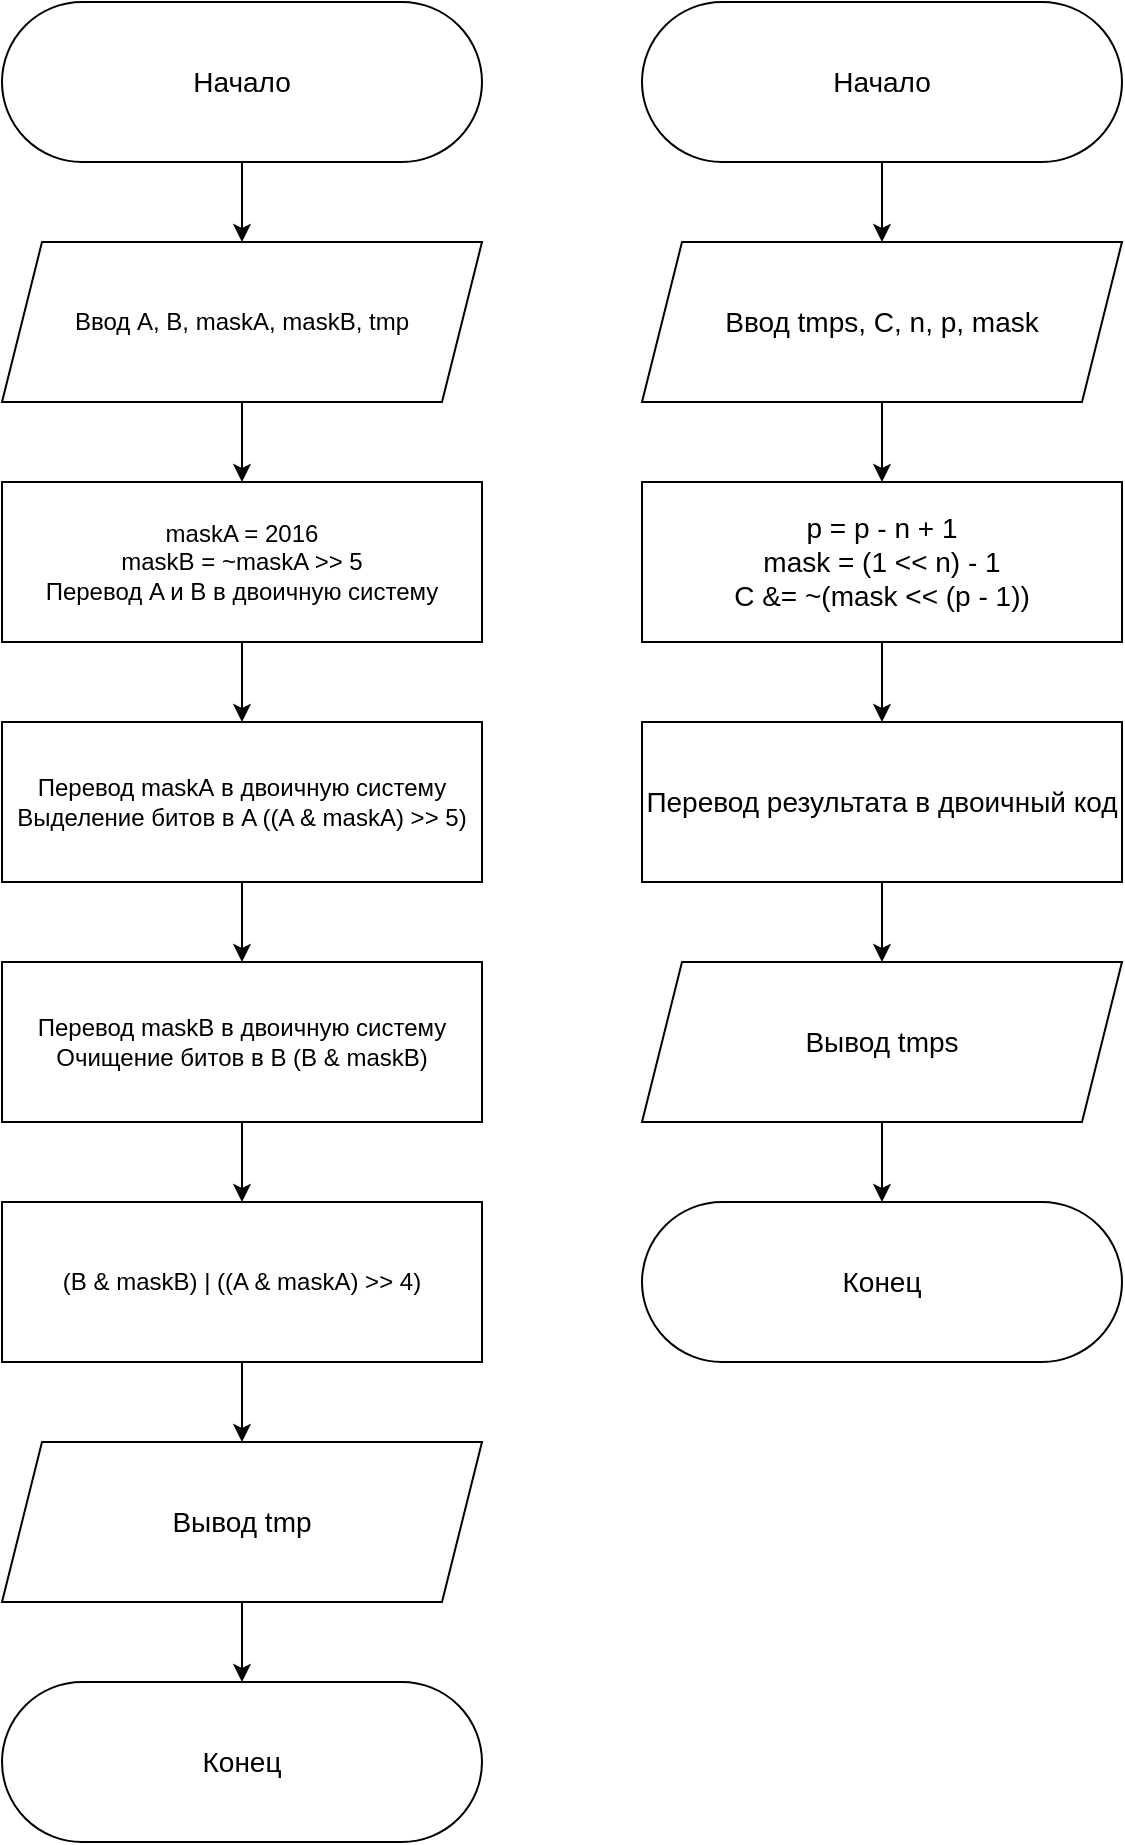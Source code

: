 <mxfile version="20.3.0" type="device"><diagram id="vWL9eim-frZXOjCHm17p" name="Страница 1"><mxGraphModel dx="1826" dy="927" grid="1" gridSize="10" guides="1" tooltips="1" connect="1" arrows="1" fold="1" page="0" pageScale="1" pageWidth="827" pageHeight="1169" math="0" shadow="0"><root><mxCell id="0"/><mxCell id="1" parent="0"/><mxCell id="4rUpFtlZovWJh3oKUx_g-10" style="edgeStyle=orthogonalEdgeStyle;rounded=0;orthogonalLoop=1;jettySize=auto;html=1;exitX=0.5;exitY=1;exitDx=0;exitDy=0;entryX=0.5;entryY=0;entryDx=0;entryDy=0;fontSize=12;" edge="1" parent="1" source="4rUpFtlZovWJh3oKUx_g-1" target="4rUpFtlZovWJh3oKUx_g-2"><mxGeometry relative="1" as="geometry"/></mxCell><mxCell id="4rUpFtlZovWJh3oKUx_g-1" value="Начало" style="rounded=1;whiteSpace=wrap;html=1;arcSize=50;fontSize=14;" vertex="1" parent="1"><mxGeometry y="40" width="240" height="80" as="geometry"/></mxCell><mxCell id="4rUpFtlZovWJh3oKUx_g-11" style="edgeStyle=orthogonalEdgeStyle;rounded=0;orthogonalLoop=1;jettySize=auto;html=1;exitX=0.5;exitY=1;exitDx=0;exitDy=0;entryX=0.5;entryY=0;entryDx=0;entryDy=0;fontSize=12;" edge="1" parent="1" source="4rUpFtlZovWJh3oKUx_g-2" target="4rUpFtlZovWJh3oKUx_g-3"><mxGeometry relative="1" as="geometry"/></mxCell><mxCell id="4rUpFtlZovWJh3oKUx_g-2" value="Ввод A, B, maskA, maskB, tmp" style="shape=parallelogram;perimeter=parallelogramPerimeter;whiteSpace=wrap;html=1;fixedSize=1;fontSize=12;" vertex="1" parent="1"><mxGeometry y="160" width="240" height="80" as="geometry"/></mxCell><mxCell id="4rUpFtlZovWJh3oKUx_g-12" style="edgeStyle=orthogonalEdgeStyle;rounded=0;orthogonalLoop=1;jettySize=auto;html=1;exitX=0.5;exitY=1;exitDx=0;exitDy=0;entryX=0.5;entryY=0;entryDx=0;entryDy=0;fontSize=12;" edge="1" parent="1" source="4rUpFtlZovWJh3oKUx_g-3" target="4rUpFtlZovWJh3oKUx_g-5"><mxGeometry relative="1" as="geometry"/></mxCell><mxCell id="4rUpFtlZovWJh3oKUx_g-3" value="maskA = 2016&lt;br style=&quot;font-size: 12px;&quot;&gt;maskB = ~maskA &amp;gt;&amp;gt; 5&lt;br style=&quot;font-size: 12px;&quot;&gt;Перевод A и B в двоичную систему" style="rounded=0;whiteSpace=wrap;html=1;fontSize=12;" vertex="1" parent="1"><mxGeometry y="280" width="240" height="80" as="geometry"/></mxCell><mxCell id="4rUpFtlZovWJh3oKUx_g-13" style="edgeStyle=orthogonalEdgeStyle;rounded=0;orthogonalLoop=1;jettySize=auto;html=1;exitX=0.5;exitY=1;exitDx=0;exitDy=0;entryX=0.5;entryY=0;entryDx=0;entryDy=0;fontSize=12;" edge="1" parent="1" source="4rUpFtlZovWJh3oKUx_g-5" target="4rUpFtlZovWJh3oKUx_g-6"><mxGeometry relative="1" as="geometry"/></mxCell><mxCell id="4rUpFtlZovWJh3oKUx_g-5" value="Перевод&amp;nbsp;maskA&amp;nbsp;в двоичную систему&lt;br style=&quot;font-size: 12px;&quot;&gt;Выделение битов в A ((A &amp;amp; maskA) &amp;gt;&amp;gt; 5)" style="rounded=0;whiteSpace=wrap;html=1;fontSize=12;" vertex="1" parent="1"><mxGeometry y="400" width="240" height="80" as="geometry"/></mxCell><mxCell id="4rUpFtlZovWJh3oKUx_g-14" style="edgeStyle=orthogonalEdgeStyle;rounded=0;orthogonalLoop=1;jettySize=auto;html=1;exitX=0.5;exitY=1;exitDx=0;exitDy=0;entryX=0.5;entryY=0;entryDx=0;entryDy=0;fontSize=12;" edge="1" parent="1" source="4rUpFtlZovWJh3oKUx_g-6" target="4rUpFtlZovWJh3oKUx_g-7"><mxGeometry relative="1" as="geometry"/></mxCell><mxCell id="4rUpFtlZovWJh3oKUx_g-6" value="Перевод&amp;nbsp;maskB в двоичную систему&lt;br style=&quot;font-size: 12px;&quot;&gt;Очищение битов в B (B &amp;amp; maskB)" style="rounded=0;whiteSpace=wrap;html=1;fontSize=12;" vertex="1" parent="1"><mxGeometry y="520" width="240" height="80" as="geometry"/></mxCell><mxCell id="4rUpFtlZovWJh3oKUx_g-15" style="edgeStyle=orthogonalEdgeStyle;rounded=0;orthogonalLoop=1;jettySize=auto;html=1;exitX=0.5;exitY=1;exitDx=0;exitDy=0;entryX=0.5;entryY=0;entryDx=0;entryDy=0;fontSize=12;" edge="1" parent="1" source="4rUpFtlZovWJh3oKUx_g-7" target="4rUpFtlZovWJh3oKUx_g-8"><mxGeometry relative="1" as="geometry"/></mxCell><mxCell id="4rUpFtlZovWJh3oKUx_g-7" value="(B &amp;amp; maskB) | ((A &amp;amp; maskA) &amp;gt;&amp;gt; 4)" style="rounded=0;whiteSpace=wrap;html=1;fontSize=12;" vertex="1" parent="1"><mxGeometry y="640" width="240" height="80" as="geometry"/></mxCell><mxCell id="4rUpFtlZovWJh3oKUx_g-16" style="edgeStyle=orthogonalEdgeStyle;rounded=0;orthogonalLoop=1;jettySize=auto;html=1;exitX=0.5;exitY=1;exitDx=0;exitDy=0;entryX=0.5;entryY=0;entryDx=0;entryDy=0;fontSize=14;" edge="1" parent="1" source="4rUpFtlZovWJh3oKUx_g-8" target="4rUpFtlZovWJh3oKUx_g-9"><mxGeometry relative="1" as="geometry"/></mxCell><mxCell id="4rUpFtlZovWJh3oKUx_g-8" value="Вывод tmp" style="shape=parallelogram;perimeter=parallelogramPerimeter;whiteSpace=wrap;html=1;fixedSize=1;fontSize=14;" vertex="1" parent="1"><mxGeometry y="760" width="240" height="80" as="geometry"/></mxCell><mxCell id="4rUpFtlZovWJh3oKUx_g-9" value="Конец" style="rounded=1;whiteSpace=wrap;html=1;arcSize=50;fontSize=14;" vertex="1" parent="1"><mxGeometry y="880" width="240" height="80" as="geometry"/></mxCell><mxCell id="4rUpFtlZovWJh3oKUx_g-19" style="edgeStyle=orthogonalEdgeStyle;rounded=0;orthogonalLoop=1;jettySize=auto;html=1;exitX=0.5;exitY=1;exitDx=0;exitDy=0;fontSize=14;" edge="1" parent="1" source="4rUpFtlZovWJh3oKUx_g-18"><mxGeometry relative="1" as="geometry"><mxPoint x="440" y="160" as="targetPoint"/></mxGeometry></mxCell><mxCell id="4rUpFtlZovWJh3oKUx_g-18" value="Начало" style="rounded=1;whiteSpace=wrap;html=1;arcSize=50;fontSize=14;" vertex="1" parent="1"><mxGeometry x="320" y="40" width="240" height="80" as="geometry"/></mxCell><mxCell id="4rUpFtlZovWJh3oKUx_g-28" style="edgeStyle=orthogonalEdgeStyle;rounded=0;orthogonalLoop=1;jettySize=auto;html=1;exitX=0.5;exitY=1;exitDx=0;exitDy=0;entryX=0.5;entryY=0;entryDx=0;entryDy=0;fontSize=14;" edge="1" parent="1" source="4rUpFtlZovWJh3oKUx_g-20" target="4rUpFtlZovWJh3oKUx_g-24"><mxGeometry relative="1" as="geometry"/></mxCell><mxCell id="4rUpFtlZovWJh3oKUx_g-20" value="Ввод tmps, C, n, p, mask" style="shape=parallelogram;perimeter=parallelogramPerimeter;whiteSpace=wrap;html=1;fixedSize=1;fontSize=14;" vertex="1" parent="1"><mxGeometry x="320" y="160" width="240" height="80" as="geometry"/></mxCell><mxCell id="4rUpFtlZovWJh3oKUx_g-29" style="edgeStyle=orthogonalEdgeStyle;rounded=0;orthogonalLoop=1;jettySize=auto;html=1;exitX=0.5;exitY=1;exitDx=0;exitDy=0;entryX=0.5;entryY=0;entryDx=0;entryDy=0;fontSize=14;" edge="1" parent="1" source="4rUpFtlZovWJh3oKUx_g-24" target="4rUpFtlZovWJh3oKUx_g-25"><mxGeometry relative="1" as="geometry"/></mxCell><mxCell id="4rUpFtlZovWJh3oKUx_g-24" value="p = p - n + 1&lt;br&gt;mask = (1 &amp;lt;&amp;lt; n) - 1&lt;br&gt;C &amp;amp;= ~(mask &amp;lt;&amp;lt; (p - 1))" style="rounded=0;whiteSpace=wrap;html=1;fontSize=14;" vertex="1" parent="1"><mxGeometry x="320" y="280" width="240" height="80" as="geometry"/></mxCell><mxCell id="4rUpFtlZovWJh3oKUx_g-30" style="edgeStyle=orthogonalEdgeStyle;rounded=0;orthogonalLoop=1;jettySize=auto;html=1;exitX=0.5;exitY=1;exitDx=0;exitDy=0;entryX=0.5;entryY=0;entryDx=0;entryDy=0;fontSize=14;" edge="1" parent="1" source="4rUpFtlZovWJh3oKUx_g-25" target="4rUpFtlZovWJh3oKUx_g-26"><mxGeometry relative="1" as="geometry"/></mxCell><mxCell id="4rUpFtlZovWJh3oKUx_g-25" value="Перевод результата в двоичный код" style="rounded=0;whiteSpace=wrap;html=1;fontSize=14;" vertex="1" parent="1"><mxGeometry x="320" y="400" width="240" height="80" as="geometry"/></mxCell><mxCell id="4rUpFtlZovWJh3oKUx_g-31" style="edgeStyle=orthogonalEdgeStyle;rounded=0;orthogonalLoop=1;jettySize=auto;html=1;exitX=0.5;exitY=1;exitDx=0;exitDy=0;entryX=0.5;entryY=0;entryDx=0;entryDy=0;fontSize=14;" edge="1" parent="1" source="4rUpFtlZovWJh3oKUx_g-26" target="4rUpFtlZovWJh3oKUx_g-27"><mxGeometry relative="1" as="geometry"/></mxCell><mxCell id="4rUpFtlZovWJh3oKUx_g-26" value="Вывод tmps" style="shape=parallelogram;perimeter=parallelogramPerimeter;whiteSpace=wrap;html=1;fixedSize=1;fontSize=14;" vertex="1" parent="1"><mxGeometry x="320" y="520" width="240" height="80" as="geometry"/></mxCell><mxCell id="4rUpFtlZovWJh3oKUx_g-27" value="Конец" style="rounded=1;whiteSpace=wrap;html=1;arcSize=50;fontSize=14;" vertex="1" parent="1"><mxGeometry x="320" y="640" width="240" height="80" as="geometry"/></mxCell></root></mxGraphModel></diagram></mxfile>